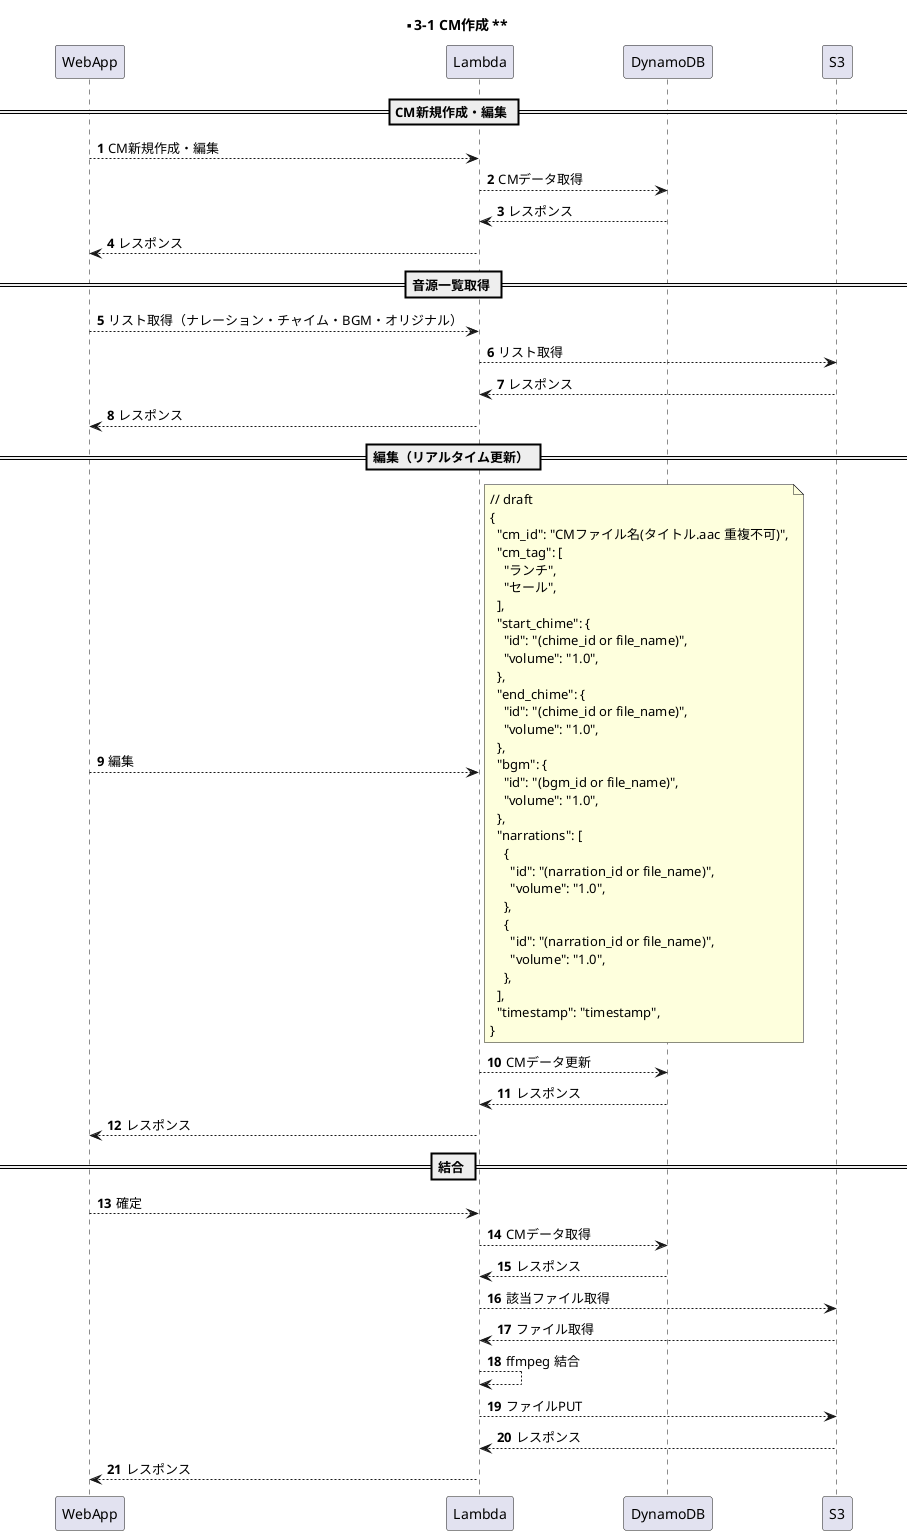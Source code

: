 @startuml s3-1

participant WebApp order 1
participant Lambda order 2
participant DynamoDB order 3
participant S3 order 4
skinparam ParticipantPadding 50
autonumber

title ** 3-1 CM作成 **

== CM新規作成・編集 ==
WebApp --> Lambda: CM新規作成・編集
Lambda --> DynamoDB: CMデータ取得
Lambda <-- DynamoDB: レスポンス
WebApp <-- Lambda: レスポンス

== 音源一覧取得 ==
WebApp --> Lambda: リスト取得（ナレーション・チャイム・BGM・オリジナル）
Lambda --> S3: リスト取得
Lambda <-- S3: レスポンス
WebApp <-- Lambda: レスポンス

== 編集（リアルタイム更新） ==
WebApp --> Lambda: 編集
note right
// draft
{
  "cm_id": "CMファイル名(タイトル.aac 重複不可)",
  "cm_tag": [
    "ランチ",
    "セール",
  ],
  "start_chime": {
    "id": "(chime_id or file_name)",
    "volume": "1.0",
  },
  "end_chime": {
    "id": "(chime_id or file_name)",
    "volume": "1.0",
  },
  "bgm": {
    "id": "(bgm_id or file_name)",
    "volume": "1.0",
  },
  "narrations": [
    {
      "id": "(narration_id or file_name)",
      "volume": "1.0",
    },
    {
      "id": "(narration_id or file_name)",
      "volume": "1.0",
    },
  ],
  "timestamp": "timestamp",
}
end note
Lambda --> DynamoDB: CMデータ更新
Lambda <-- DynamoDB: レスポンス
WebApp <-- Lambda: レスポンス

== 結合 ==
WebApp --> Lambda: 確定
Lambda --> DynamoDB: CMデータ取得
Lambda <-- DynamoDB: レスポンス
Lambda --> S3: 該当ファイル取得
Lambda <-- S3: ファイル取得
Lambda --> Lambda: ffmpeg 結合
Lambda --> S3: ファイルPUT
Lambda <-- S3: レスポンス
WebApp <-- Lambda: レスポンス

@enduml